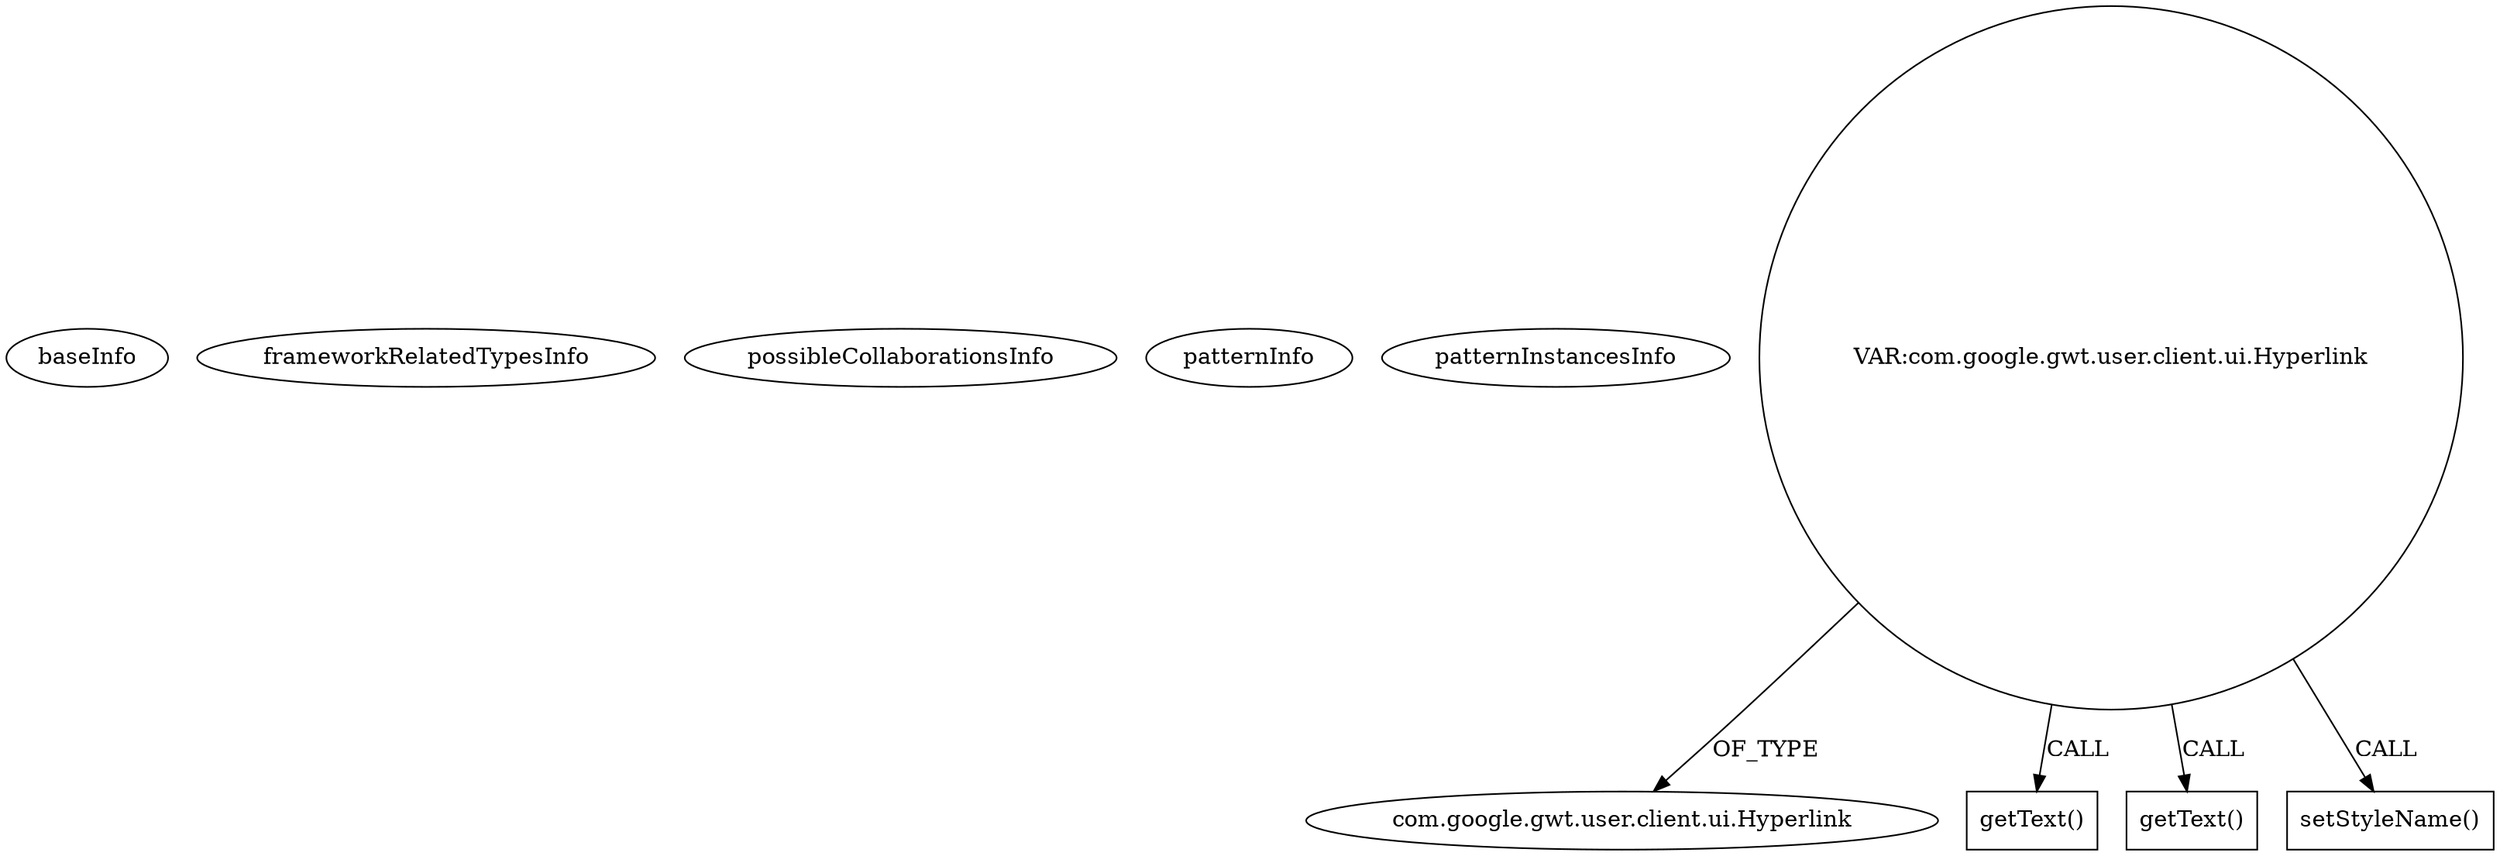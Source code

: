 digraph {
baseInfo[graphId=1883,category="pattern",isAnonymous=false,possibleRelation=false]
frameworkRelatedTypesInfo[]
possibleCollaborationsInfo[]
patternInfo[frequency=2.0,patternRootClient=null]
patternInstancesInfo[0="bohdaq-DeedleJSON~/bohdaq-DeedleJSON/DeedleJSON-master/src/com/appspot/deedleit/client/Deedle.java~void onModuleLoad()~891",1="bohdaq-DeedleJSON~/bohdaq-DeedleJSON/DeedleJSON-master/src/com/appspot/deedleit/client/Deedle.java~Deedle~890"]
11[label="com.google.gwt.user.client.ui.Hyperlink",vertexType="FRAMEWORK_CLASS_TYPE",isFrameworkType=false]
10[label="VAR:com.google.gwt.user.client.ui.Hyperlink",vertexType="VARIABLE_EXPRESION",isFrameworkType=false,shape=circle]
23[label="getText()",vertexType="INSIDE_CALL",isFrameworkType=false,shape=box]
49[label="getText()",vertexType="INSIDE_CALL",isFrameworkType=false,shape=box]
47[label="setStyleName()",vertexType="INSIDE_CALL",isFrameworkType=false,shape=box]
10->23[label="CALL"]
10->49[label="CALL"]
10->11[label="OF_TYPE"]
10->47[label="CALL"]
}
